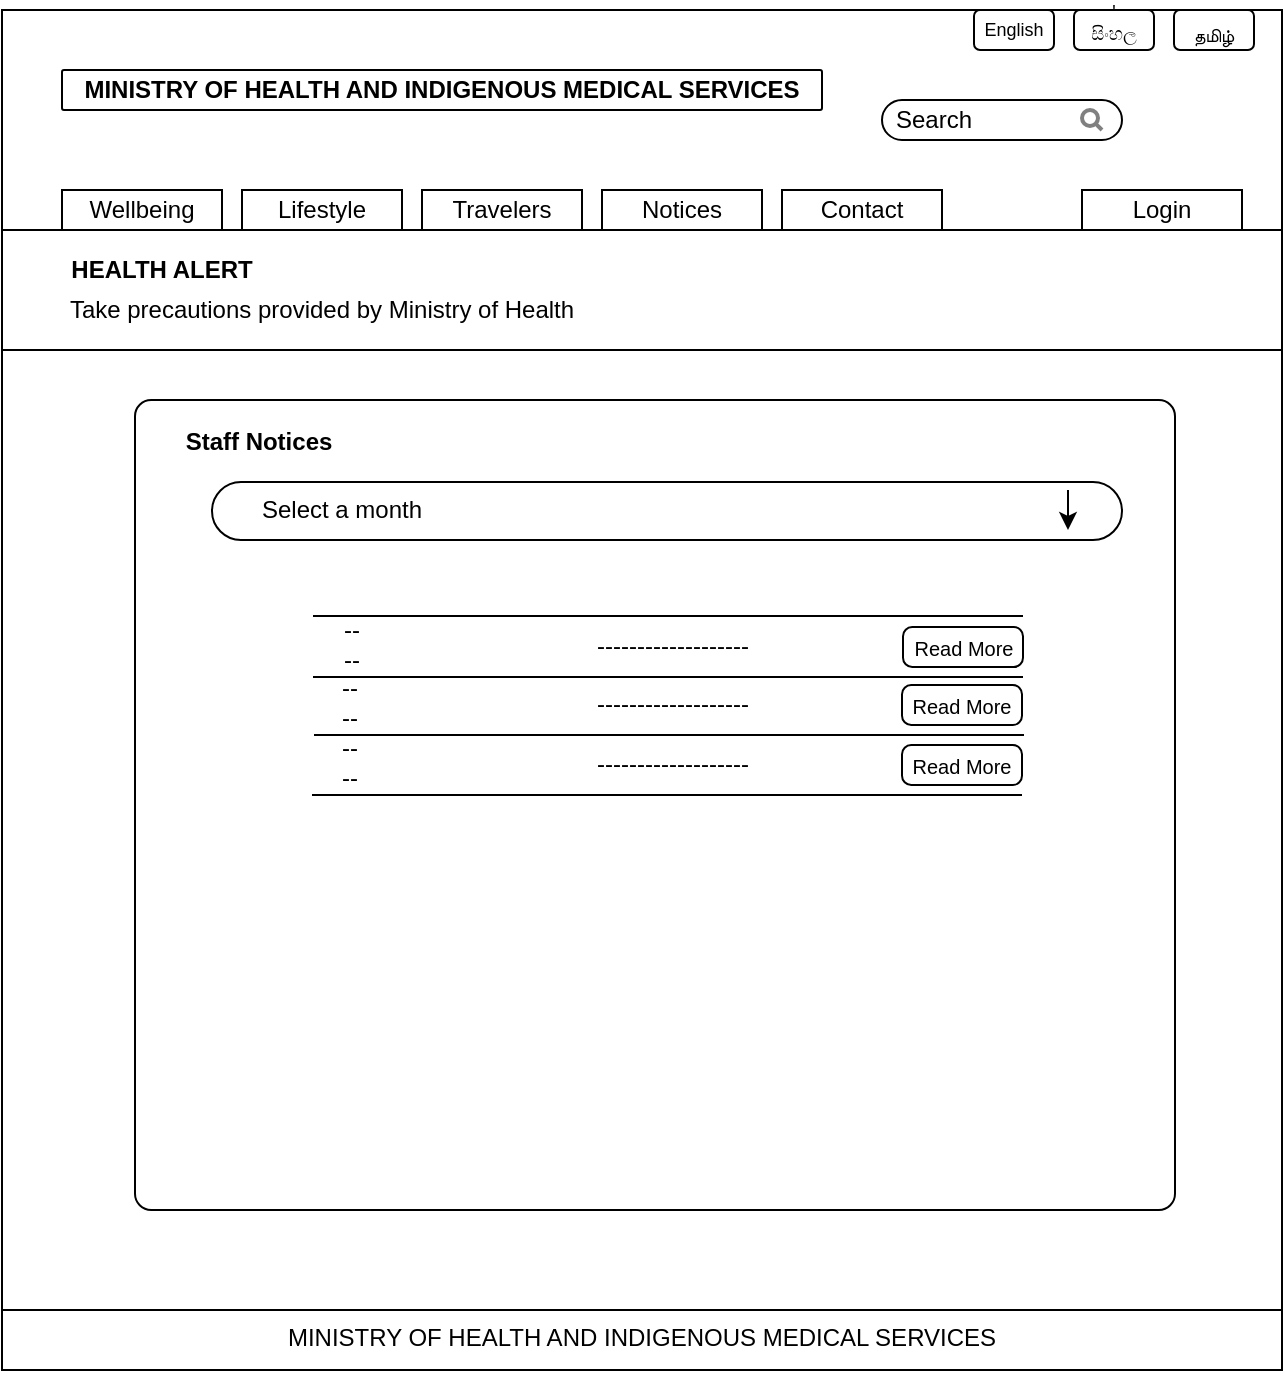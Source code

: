 <mxfile version="12.2.2" type="device" pages="1"><diagram id="pAro4qgah8YRrxpEvKSt" name="Page-1"><mxGraphModel dx="1072" dy="792" grid="1" gridSize="10" guides="1" tooltips="1" connect="1" arrows="1" fold="1" page="1" pageScale="1" pageWidth="700" pageHeight="750" math="0" shadow="0"><root><mxCell id="0"/><mxCell id="1" parent="0"/><mxCell id="YznzA3B2IW_kqj-f_Ivc-1" value="" style="rounded=0;whiteSpace=wrap;html=1;strokeColor=#000000;fontColor=#000000;" vertex="1" parent="1"><mxGeometry x="30" y="34" width="640" height="680" as="geometry"/></mxCell><mxCell id="YznzA3B2IW_kqj-f_Ivc-2" value="" style="rounded=0;whiteSpace=wrap;html=1;" vertex="1" parent="1"><mxGeometry x="30" y="34" width="640" height="110" as="geometry"/></mxCell><mxCell id="YznzA3B2IW_kqj-f_Ivc-3" value="" style="rounded=1;whiteSpace=wrap;html=1;arcSize=5;" vertex="1" parent="1"><mxGeometry x="60" y="64" width="380" height="20" as="geometry"/></mxCell><mxCell id="YznzA3B2IW_kqj-f_Ivc-4" value="&lt;b&gt;MINISTRY OF HEALTH AND INDIGENOUS MEDICAL SERVICES&lt;/b&gt;" style="text;html=1;strokeColor=none;fillColor=none;align=center;verticalAlign=middle;whiteSpace=wrap;rounded=0;" vertex="1" parent="1"><mxGeometry x="60" y="64" width="380" height="20" as="geometry"/></mxCell><mxCell id="YznzA3B2IW_kqj-f_Ivc-5" value="" style="rounded=0;whiteSpace=wrap;html=1;" vertex="1" parent="1"><mxGeometry x="60" y="124" width="80" height="20" as="geometry"/></mxCell><mxCell id="YznzA3B2IW_kqj-f_Ivc-6" value="Wellbeing" style="text;html=1;strokeColor=none;fillColor=none;align=center;verticalAlign=middle;whiteSpace=wrap;rounded=0;" vertex="1" parent="1"><mxGeometry x="80" y="124" width="40" height="20" as="geometry"/></mxCell><mxCell id="YznzA3B2IW_kqj-f_Ivc-7" value="" style="rounded=0;whiteSpace=wrap;html=1;" vertex="1" parent="1"><mxGeometry x="150" y="124" width="80" height="20" as="geometry"/></mxCell><mxCell id="YznzA3B2IW_kqj-f_Ivc-8" value="Lifestyle" style="text;html=1;strokeColor=none;fillColor=none;align=center;verticalAlign=middle;whiteSpace=wrap;rounded=0;" vertex="1" parent="1"><mxGeometry x="170" y="124" width="40" height="20" as="geometry"/></mxCell><mxCell id="YznzA3B2IW_kqj-f_Ivc-9" value="" style="rounded=0;whiteSpace=wrap;html=1;" vertex="1" parent="1"><mxGeometry x="240" y="124" width="80" height="20" as="geometry"/></mxCell><mxCell id="YznzA3B2IW_kqj-f_Ivc-10" value="Travelers" style="text;html=1;strokeColor=none;fillColor=none;align=center;verticalAlign=middle;whiteSpace=wrap;rounded=0;" vertex="1" parent="1"><mxGeometry x="260" y="124" width="40" height="20" as="geometry"/></mxCell><mxCell id="YznzA3B2IW_kqj-f_Ivc-11" value="" style="rounded=0;whiteSpace=wrap;html=1;" vertex="1" parent="1"><mxGeometry x="330" y="124" width="80" height="20" as="geometry"/></mxCell><mxCell id="YznzA3B2IW_kqj-f_Ivc-12" value="Notices" style="text;html=1;strokeColor=none;fillColor=none;align=center;verticalAlign=middle;whiteSpace=wrap;rounded=0;" vertex="1" parent="1"><mxGeometry x="350" y="124" width="40" height="20" as="geometry"/></mxCell><mxCell id="YznzA3B2IW_kqj-f_Ivc-13" value="" style="rounded=0;whiteSpace=wrap;html=1;" vertex="1" parent="1"><mxGeometry x="420" y="124" width="80" height="20" as="geometry"/></mxCell><mxCell id="YznzA3B2IW_kqj-f_Ivc-14" value="Contact" style="text;html=1;strokeColor=none;fillColor=none;align=center;verticalAlign=middle;whiteSpace=wrap;rounded=0;" vertex="1" parent="1"><mxGeometry x="440" y="124" width="40" height="20" as="geometry"/></mxCell><mxCell id="YznzA3B2IW_kqj-f_Ivc-15" value="" style="rounded=0;whiteSpace=wrap;html=1;" vertex="1" parent="1"><mxGeometry x="570" y="124" width="80" height="20" as="geometry"/></mxCell><mxCell id="YznzA3B2IW_kqj-f_Ivc-16" value="Login" style="text;html=1;strokeColor=none;fillColor=none;align=center;verticalAlign=middle;whiteSpace=wrap;rounded=0;" vertex="1" parent="1"><mxGeometry x="590" y="124" width="40" height="20" as="geometry"/></mxCell><mxCell id="YznzA3B2IW_kqj-f_Ivc-17" value="" style="rounded=1;whiteSpace=wrap;html=1;arcSize=50;" vertex="1" parent="1"><mxGeometry x="470" y="79" width="120" height="20" as="geometry"/></mxCell><mxCell id="YznzA3B2IW_kqj-f_Ivc-18" value="" style="html=1;verticalLabelPosition=bottom;align=center;labelBackgroundColor=#ffffff;verticalAlign=top;strokeWidth=2;strokeColor=#808080;shadow=0;dashed=0;shape=mxgraph.ios7.icons.looking_glass;glass=0;comic=0;" vertex="1" parent="1"><mxGeometry x="570" y="84" width="10" height="10" as="geometry"/></mxCell><mxCell id="YznzA3B2IW_kqj-f_Ivc-19" value="Search" style="text;html=1;strokeColor=none;fillColor=none;align=center;verticalAlign=middle;whiteSpace=wrap;rounded=0;shadow=0;glass=0;comic=0;" vertex="1" parent="1"><mxGeometry x="476" y="79" width="40" height="20" as="geometry"/></mxCell><mxCell id="YznzA3B2IW_kqj-f_Ivc-20" value="English" style="rounded=1;whiteSpace=wrap;html=1;shadow=0;glass=0;comic=0;strokeColor=#000000;fontSize=9;fontColor=#000000;" vertex="1" parent="1"><mxGeometry x="516" y="34" width="40" height="20" as="geometry"/></mxCell><mxCell id="YznzA3B2IW_kqj-f_Ivc-21" value="'&lt;br style=&quot;white-space: normal; font-size: 9px;&quot;&gt;&lt;span style=&quot;font-family: arial, sans-serif; text-align: left; white-space: pre-wrap; font-size: 9px;&quot;&gt;සිංහල&lt;/span&gt;" style="rounded=1;whiteSpace=wrap;html=1;shadow=0;glass=0;comic=0;strokeColor=#000000;perimeterSpacing=0;strokeWidth=1;verticalAlign=bottom;fontSize=9;fontColor=#000000;" vertex="1" parent="1"><mxGeometry x="566" y="34" width="40" height="20" as="geometry"/></mxCell><mxCell id="YznzA3B2IW_kqj-f_Ivc-22" value="&lt;br style=&quot;font-size: 9px;&quot;&gt;&lt;span style=&quot;font-family: arial, sans-serif; text-align: left; white-space: pre-wrap; font-size: 9px;&quot;&gt;தமிழ்&lt;/span&gt;" style="rounded=1;whiteSpace=wrap;html=1;shadow=0;glass=0;comic=0;strokeColor=#000000;perimeterSpacing=0;strokeWidth=1;verticalAlign=bottom;fontSize=9;spacing=1;fontColor=#000000;" vertex="1" parent="1"><mxGeometry x="616" y="34" width="40" height="20" as="geometry"/></mxCell><mxCell id="YznzA3B2IW_kqj-f_Ivc-23" value="" style="rounded=0;whiteSpace=wrap;html=1;strokeColor=#000000;fontColor=#000000;" vertex="1" parent="1"><mxGeometry x="30" y="684" width="640" height="30" as="geometry"/></mxCell><mxCell id="YznzA3B2IW_kqj-f_Ivc-24" value="&lt;div&gt;MINISTRY OF HEALTH AND INDIGENOUS MEDICAL SERVICES&lt;/div&gt;&lt;div&gt;&lt;br&gt;&lt;/div&gt;" style="text;html=1;strokeColor=none;fillColor=none;align=center;verticalAlign=middle;whiteSpace=wrap;rounded=0;fontColor=#000000;" vertex="1" parent="1"><mxGeometry x="155" y="695" width="390" height="20" as="geometry"/></mxCell><mxCell id="YznzA3B2IW_kqj-f_Ivc-25" value="" style="rounded=1;whiteSpace=wrap;html=1;strokeColor=#000000;fontColor=#000000;arcSize=2;" vertex="1" parent="1"><mxGeometry x="96.5" y="229" width="520" height="405" as="geometry"/></mxCell><mxCell id="YznzA3B2IW_kqj-f_Ivc-26" value="&lt;b&gt;Staff Notices&lt;/b&gt;" style="text;html=1;strokeColor=none;fillColor=none;align=center;verticalAlign=middle;whiteSpace=wrap;rounded=0;fontColor=#000000;" vertex="1" parent="1"><mxGeometry x="56" y="240" width="205" height="20" as="geometry"/></mxCell><mxCell id="YznzA3B2IW_kqj-f_Ivc-27" value="" style="rounded=0;whiteSpace=wrap;html=1;strokeColor=#000000;fontColor=#000000;" vertex="1" parent="1"><mxGeometry x="30" y="144" width="640" height="60" as="geometry"/></mxCell><mxCell id="YznzA3B2IW_kqj-f_Ivc-28" value="&lt;b&gt;HEALTH ALERT&lt;/b&gt;" style="text;html=1;strokeColor=none;fillColor=none;align=center;verticalAlign=middle;whiteSpace=wrap;rounded=0;fontColor=#000000;" vertex="1" parent="1"><mxGeometry x="50" y="154" width="120" height="20" as="geometry"/></mxCell><mxCell id="YznzA3B2IW_kqj-f_Ivc-29" value="Take precautions provided by Ministry of Health" style="text;html=1;strokeColor=none;fillColor=none;align=center;verticalAlign=middle;whiteSpace=wrap;rounded=0;fontColor=#000000;" vertex="1" parent="1"><mxGeometry x="39" y="174" width="302" height="20" as="geometry"/></mxCell><mxCell id="YznzA3B2IW_kqj-f_Ivc-30" value="" style="rounded=1;whiteSpace=wrap;html=1;strokeColor=#000000;fontColor=#000000;align=center;arcSize=50;" vertex="1" parent="1"><mxGeometry x="135" y="270" width="455" height="29" as="geometry"/></mxCell><mxCell id="YznzA3B2IW_kqj-f_Ivc-31" value="Select a month" style="text;html=1;strokeColor=none;fillColor=none;align=center;verticalAlign=middle;whiteSpace=wrap;rounded=0;fontColor=#000000;" vertex="1" parent="1"><mxGeometry x="110" y="274" width="180" height="20" as="geometry"/></mxCell><mxCell id="YznzA3B2IW_kqj-f_Ivc-32" value="" style="endArrow=none;html=1;strokeWidth=1;fontColor=#000000;" edge="1" parent="1"><mxGeometry width="50" height="50" relative="1" as="geometry"><mxPoint x="185.5" y="367.5" as="sourcePoint"/><mxPoint x="540.5" y="367.5" as="targetPoint"/></mxGeometry></mxCell><mxCell id="YznzA3B2IW_kqj-f_Ivc-33" value="" style="endArrow=none;html=1;strokeWidth=1;fontColor=#000000;" edge="1" parent="1"><mxGeometry width="50" height="50" relative="1" as="geometry"><mxPoint x="185.5" y="337" as="sourcePoint"/><mxPoint x="540.5" y="337" as="targetPoint"/></mxGeometry></mxCell><mxCell id="YznzA3B2IW_kqj-f_Ivc-34" value="" style="endArrow=none;html=1;strokeWidth=1;fontColor=#000000;" edge="1" parent="1"><mxGeometry width="50" height="50" relative="1" as="geometry"><mxPoint x="186" y="396.5" as="sourcePoint"/><mxPoint x="541" y="396.5" as="targetPoint"/></mxGeometry></mxCell><mxCell id="YznzA3B2IW_kqj-f_Ivc-35" value="" style="endArrow=none;html=1;strokeWidth=1;fontColor=#000000;" edge="1" parent="1"><mxGeometry width="50" height="50" relative="1" as="geometry"><mxPoint x="185" y="426.5" as="sourcePoint"/><mxPoint x="540" y="426.5" as="targetPoint"/></mxGeometry></mxCell><mxCell id="YznzA3B2IW_kqj-f_Ivc-36" value="--&lt;br&gt;--" style="text;html=1;strokeColor=none;fillColor=none;align=center;verticalAlign=middle;whiteSpace=wrap;rounded=0;fontColor=#000000;" vertex="1" parent="1"><mxGeometry x="184.5" y="340.5" width="40" height="20" as="geometry"/></mxCell><mxCell id="YznzA3B2IW_kqj-f_Ivc-37" value="-------------------" style="text;html=1;strokeColor=none;fillColor=none;align=center;verticalAlign=middle;whiteSpace=wrap;rounded=0;fontColor=#000000;" vertex="1" parent="1"><mxGeometry x="278" y="341.5" width="175" height="20" as="geometry"/></mxCell><mxCell id="YznzA3B2IW_kqj-f_Ivc-38" value="&lt;font style=&quot;font-size: 10px&quot;&gt;Read More&lt;/font&gt;" style="rounded=1;whiteSpace=wrap;html=1;strokeColor=#000000;fontColor=#000000;arcSize=23;" vertex="1" parent="1"><mxGeometry x="480.5" y="342.5" width="60" height="20" as="geometry"/></mxCell><mxCell id="YznzA3B2IW_kqj-f_Ivc-39" value="--&lt;br&gt;--" style="text;html=1;strokeColor=none;fillColor=none;align=center;verticalAlign=middle;whiteSpace=wrap;rounded=0;fontColor=#000000;" vertex="1" parent="1"><mxGeometry x="184" y="369.5" width="40" height="20" as="geometry"/></mxCell><mxCell id="YznzA3B2IW_kqj-f_Ivc-40" value="-------------------" style="text;html=1;strokeColor=none;fillColor=none;align=center;verticalAlign=middle;whiteSpace=wrap;rounded=0;fontColor=#000000;" vertex="1" parent="1"><mxGeometry x="277.5" y="370.5" width="175" height="20" as="geometry"/></mxCell><mxCell id="YznzA3B2IW_kqj-f_Ivc-41" value="&lt;font style=&quot;font-size: 10px&quot;&gt;Read More&lt;/font&gt;" style="rounded=1;whiteSpace=wrap;html=1;strokeColor=#000000;fontColor=#000000;arcSize=23;" vertex="1" parent="1"><mxGeometry x="480" y="371.5" width="60" height="20" as="geometry"/></mxCell><mxCell id="YznzA3B2IW_kqj-f_Ivc-42" value="--&lt;br&gt;--" style="text;html=1;strokeColor=none;fillColor=none;align=center;verticalAlign=middle;whiteSpace=wrap;rounded=0;fontColor=#000000;" vertex="1" parent="1"><mxGeometry x="184" y="399.5" width="40" height="20" as="geometry"/></mxCell><mxCell id="YznzA3B2IW_kqj-f_Ivc-43" value="-------------------" style="text;html=1;strokeColor=none;fillColor=none;align=center;verticalAlign=middle;whiteSpace=wrap;rounded=0;fontColor=#000000;" vertex="1" parent="1"><mxGeometry x="277.5" y="400.5" width="175" height="20" as="geometry"/></mxCell><mxCell id="YznzA3B2IW_kqj-f_Ivc-44" value="&lt;font style=&quot;font-size: 10px&quot;&gt;Read More&lt;/font&gt;" style="rounded=1;whiteSpace=wrap;html=1;strokeColor=#000000;fontColor=#000000;arcSize=23;" vertex="1" parent="1"><mxGeometry x="480" y="401.5" width="60" height="20" as="geometry"/></mxCell><mxCell id="YznzA3B2IW_kqj-f_Ivc-45" value="" style="endArrow=classic;html=1;strokeWidth=1;fontColor=#000000;" edge="1" parent="1"><mxGeometry width="50" height="50" relative="1" as="geometry"><mxPoint x="563" y="274" as="sourcePoint"/><mxPoint x="563" y="294" as="targetPoint"/></mxGeometry></mxCell></root></mxGraphModel></diagram></mxfile>